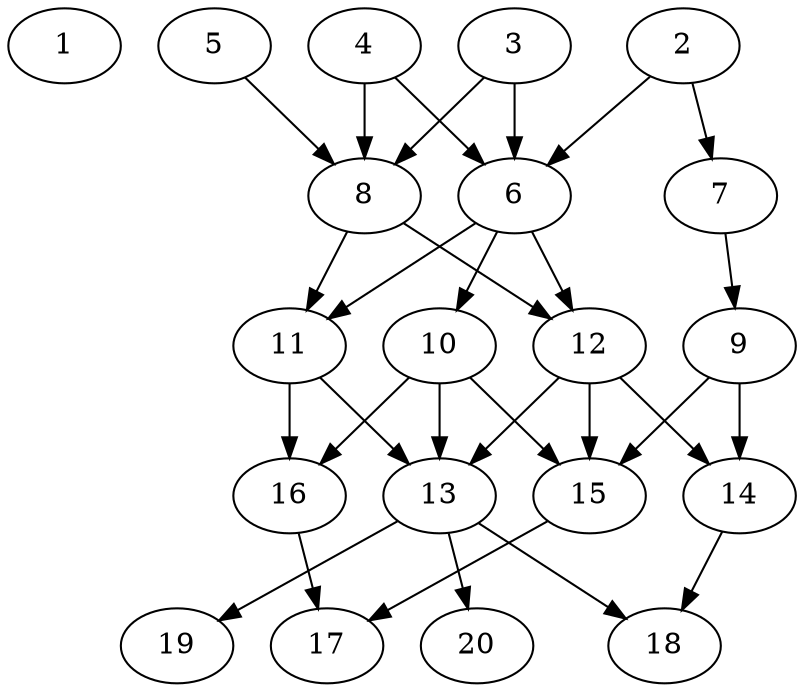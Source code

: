// DAG automatically generated by daggen at Thu Oct  3 13:58:43 2019
// ./daggen --dot -n 20 --ccr 0.5 --fat 0.5 --regular 0.5 --density 0.7 --mindata 5242880 --maxdata 52428800 
digraph G {
  1 [size="91381760", alpha="0.16", expect_size="45690880"] 
  2 [size="18610176", alpha="0.16", expect_size="9305088"] 
  2 -> 6 [size ="9305088"]
  2 -> 7 [size ="9305088"]
  3 [size="32524288", alpha="0.06", expect_size="16262144"] 
  3 -> 6 [size ="16262144"]
  3 -> 8 [size ="16262144"]
  4 [size="98035712", alpha="0.10", expect_size="49017856"] 
  4 -> 6 [size ="49017856"]
  4 -> 8 [size ="49017856"]
  5 [size="90605568", alpha="0.02", expect_size="45302784"] 
  5 -> 8 [size ="45302784"]
  6 [size="29149184", alpha="0.11", expect_size="14574592"] 
  6 -> 10 [size ="14574592"]
  6 -> 11 [size ="14574592"]
  6 -> 12 [size ="14574592"]
  7 [size="78436352", alpha="0.07", expect_size="39218176"] 
  7 -> 9 [size ="39218176"]
  8 [size="26341376", alpha="0.10", expect_size="13170688"] 
  8 -> 11 [size ="13170688"]
  8 -> 12 [size ="13170688"]
  9 [size="53864448", alpha="0.09", expect_size="26932224"] 
  9 -> 14 [size ="26932224"]
  9 -> 15 [size ="26932224"]
  10 [size="98662400", alpha="0.03", expect_size="49331200"] 
  10 -> 13 [size ="49331200"]
  10 -> 15 [size ="49331200"]
  10 -> 16 [size ="49331200"]
  11 [size="63899648", alpha="0.10", expect_size="31949824"] 
  11 -> 13 [size ="31949824"]
  11 -> 16 [size ="31949824"]
  12 [size="45451264", alpha="0.04", expect_size="22725632"] 
  12 -> 13 [size ="22725632"]
  12 -> 14 [size ="22725632"]
  12 -> 15 [size ="22725632"]
  13 [size="28860416", alpha="0.04", expect_size="14430208"] 
  13 -> 18 [size ="14430208"]
  13 -> 19 [size ="14430208"]
  13 -> 20 [size ="14430208"]
  14 [size="55873536", alpha="0.12", expect_size="27936768"] 
  14 -> 18 [size ="27936768"]
  15 [size="103684096", alpha="0.19", expect_size="51842048"] 
  15 -> 17 [size ="51842048"]
  16 [size="19730432", alpha="0.03", expect_size="9865216"] 
  16 -> 17 [size ="9865216"]
  17 [size="72984576", alpha="0.14", expect_size="36492288"] 
  18 [size="13637632", alpha="0.05", expect_size="6818816"] 
  19 [size="63088640", alpha="0.08", expect_size="31544320"] 
  20 [size="10924032", alpha="0.03", expect_size="5462016"] 
}
